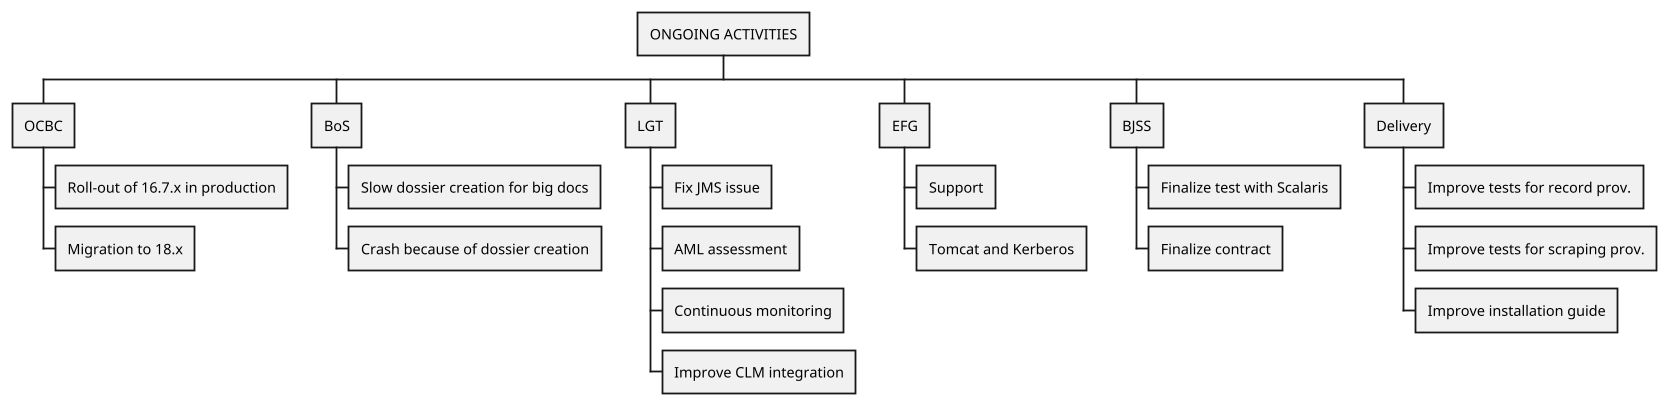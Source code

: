 @startwbs
scale 1.2

* ONGOING ACTIVITIES
** OCBC
*** Roll-out of 16.7.x in production
*** Migration to 18.x

** BoS
*** Slow dossier creation for big docs
*** Crash because of dossier creation


** LGT
*** Fix JMS issue
*** AML assessment
*** Continuous monitoring
*** Improve CLM integration


** EFG
*** Support
*** Tomcat and Kerberos

** BJSS
*** Finalize test with Scalaris
*** Finalize contract


** Delivery
*** Improve tests for record prov.
*** Improve tests for scraping prov.
*** Improve installation guide


@endwbs